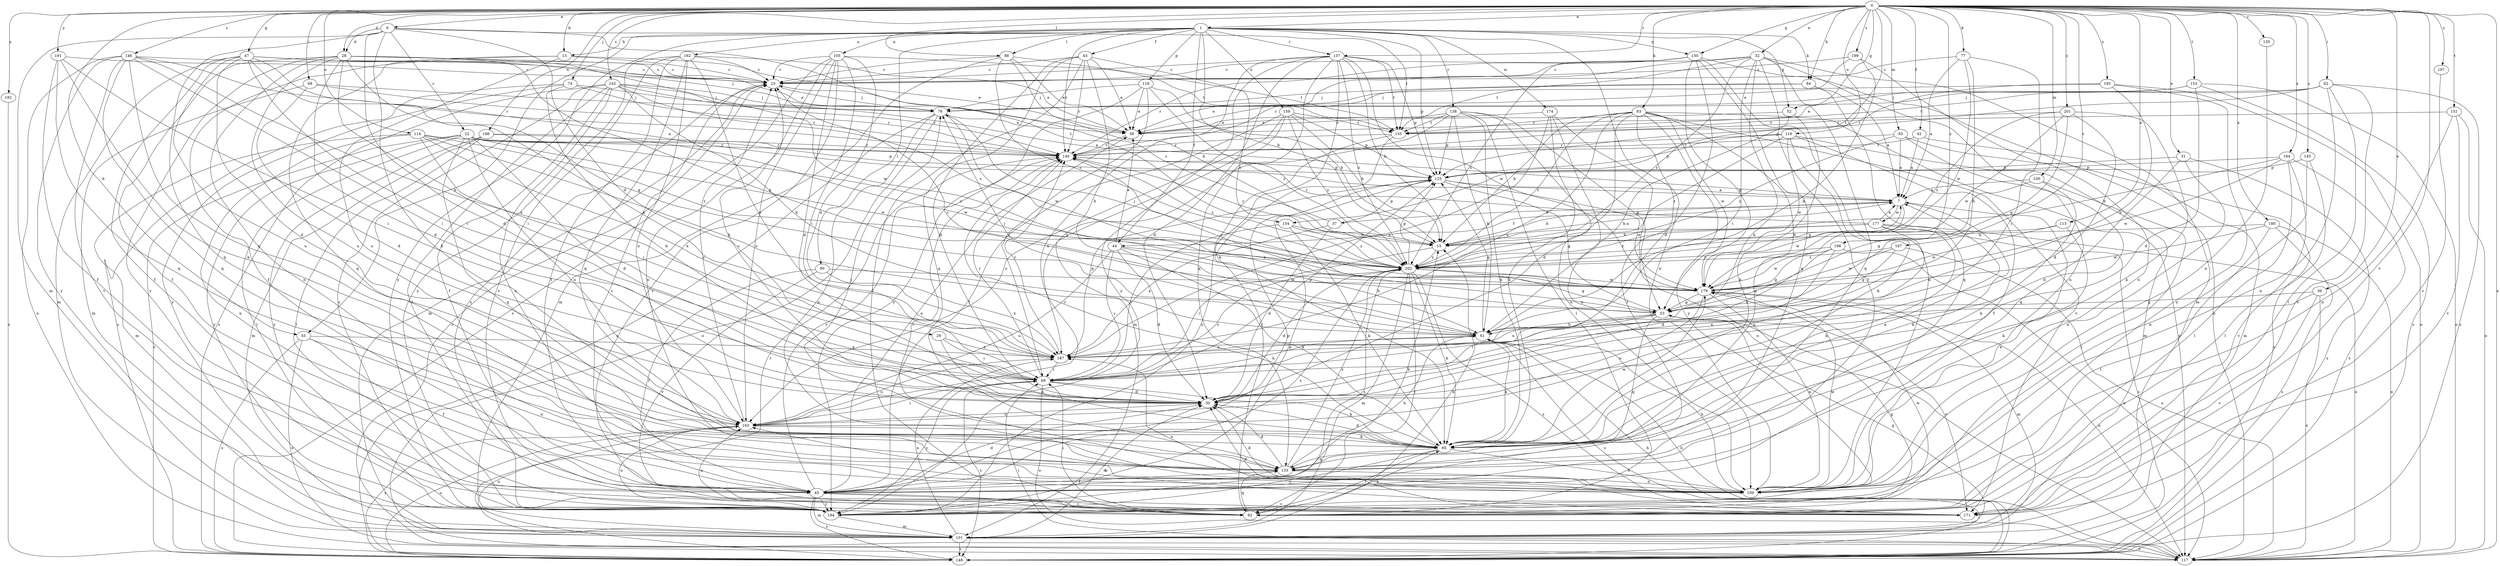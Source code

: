 strict digraph  {
0;
1;
6;
7;
13;
15;
22;
23;
28;
29;
30;
31;
32;
36;
37;
38;
42;
43;
44;
45;
47;
52;
53;
55;
61;
62;
68;
69;
74;
76;
77;
83;
84;
85;
88;
90;
92;
93;
100;
101;
105;
109;
113;
114;
116;
117;
118;
125;
130;
133;
135;
137;
138;
140;
142;
145;
146;
148;
151;
153;
154;
155;
159;
162;
163;
167;
171;
174;
177;
179;
180;
184;
186;
187;
191;
192;
193;
194;
197;
198;
199;
201;
202;
0 -> 1  [label=a];
0 -> 6  [label=a];
0 -> 13  [label=b];
0 -> 28  [label=d];
0 -> 31  [label=e];
0 -> 32  [label=e];
0 -> 36  [label=e];
0 -> 42  [label=f];
0 -> 47  [label=g];
0 -> 52  [label=g];
0 -> 55  [label=h];
0 -> 62  [label=i];
0 -> 68  [label=i];
0 -> 74  [label=j];
0 -> 77  [label=k];
0 -> 83  [label=k];
0 -> 84  [label=k];
0 -> 88  [label=l];
0 -> 93  [label=m];
0 -> 100  [label=m];
0 -> 113  [label=o];
0 -> 114  [label=o];
0 -> 116  [label=o];
0 -> 117  [label=o];
0 -> 130  [label=q];
0 -> 135  [label=r];
0 -> 137  [label=r];
0 -> 142  [label=s];
0 -> 145  [label=s];
0 -> 146  [label=s];
0 -> 151  [label=t];
0 -> 153  [label=t];
0 -> 154  [label=t];
0 -> 167  [label=v];
0 -> 171  [label=v];
0 -> 180  [label=x];
0 -> 184  [label=x];
0 -> 186  [label=x];
0 -> 191  [label=y];
0 -> 192  [label=y];
0 -> 193  [label=y];
0 -> 197  [label=z];
0 -> 198  [label=z];
0 -> 199  [label=z];
0 -> 201  [label=z];
1 -> 13  [label=b];
1 -> 15  [label=b];
1 -> 43  [label=f];
1 -> 44  [label=f];
1 -> 52  [label=g];
1 -> 55  [label=h];
1 -> 84  [label=k];
1 -> 88  [label=l];
1 -> 90  [label=l];
1 -> 105  [label=n];
1 -> 109  [label=n];
1 -> 118  [label=p];
1 -> 125  [label=p];
1 -> 130  [label=q];
1 -> 137  [label=r];
1 -> 138  [label=r];
1 -> 140  [label=r];
1 -> 159  [label=u];
1 -> 162  [label=u];
1 -> 174  [label=w];
1 -> 194  [label=y];
6 -> 22  [label=c];
6 -> 28  [label=d];
6 -> 29  [label=d];
6 -> 30  [label=d];
6 -> 85  [label=k];
6 -> 101  [label=m];
6 -> 133  [label=q];
6 -> 154  [label=t];
6 -> 155  [label=t];
7 -> 15  [label=b];
7 -> 37  [label=e];
7 -> 44  [label=f];
7 -> 85  [label=k];
7 -> 177  [label=w];
7 -> 179  [label=w];
13 -> 23  [label=c];
13 -> 38  [label=e];
13 -> 45  [label=f];
13 -> 133  [label=q];
13 -> 163  [label=u];
15 -> 7  [label=a];
15 -> 69  [label=i];
15 -> 140  [label=r];
15 -> 202  [label=z];
22 -> 30  [label=d];
22 -> 92  [label=l];
22 -> 125  [label=p];
22 -> 133  [label=q];
22 -> 140  [label=r];
22 -> 148  [label=s];
22 -> 163  [label=u];
22 -> 179  [label=w];
22 -> 194  [label=y];
22 -> 202  [label=z];
23 -> 76  [label=j];
23 -> 101  [label=m];
23 -> 194  [label=y];
28 -> 23  [label=c];
28 -> 30  [label=d];
28 -> 45  [label=f];
28 -> 53  [label=g];
28 -> 69  [label=i];
28 -> 109  [label=n];
28 -> 163  [label=u];
28 -> 179  [label=w];
28 -> 187  [label=x];
28 -> 194  [label=y];
29 -> 69  [label=i];
29 -> 85  [label=k];
29 -> 187  [label=x];
30 -> 23  [label=c];
30 -> 163  [label=u];
31 -> 30  [label=d];
31 -> 109  [label=n];
31 -> 125  [label=p];
31 -> 148  [label=s];
32 -> 23  [label=c];
32 -> 30  [label=d];
32 -> 45  [label=f];
32 -> 69  [label=i];
32 -> 101  [label=m];
32 -> 109  [label=n];
32 -> 133  [label=q];
32 -> 140  [label=r];
32 -> 155  [label=t];
32 -> 202  [label=z];
36 -> 53  [label=g];
36 -> 117  [label=o];
36 -> 171  [label=v];
36 -> 187  [label=x];
37 -> 23  [label=c];
37 -> 30  [label=d];
37 -> 125  [label=p];
37 -> 187  [label=x];
38 -> 140  [label=r];
42 -> 7  [label=a];
42 -> 101  [label=m];
42 -> 140  [label=r];
43 -> 23  [label=c];
43 -> 30  [label=d];
43 -> 38  [label=e];
43 -> 61  [label=h];
43 -> 92  [label=l];
43 -> 133  [label=q];
43 -> 140  [label=r];
43 -> 202  [label=z];
44 -> 30  [label=d];
44 -> 38  [label=e];
44 -> 61  [label=h];
44 -> 69  [label=i];
44 -> 85  [label=k];
44 -> 163  [label=u];
44 -> 202  [label=z];
45 -> 15  [label=b];
45 -> 23  [label=c];
45 -> 30  [label=d];
45 -> 38  [label=e];
45 -> 92  [label=l];
45 -> 101  [label=m];
45 -> 125  [label=p];
45 -> 140  [label=r];
45 -> 148  [label=s];
45 -> 171  [label=v];
45 -> 194  [label=y];
45 -> 202  [label=z];
47 -> 7  [label=a];
47 -> 23  [label=c];
47 -> 30  [label=d];
47 -> 38  [label=e];
47 -> 45  [label=f];
47 -> 53  [label=g];
47 -> 69  [label=i];
47 -> 76  [label=j];
47 -> 101  [label=m];
47 -> 163  [label=u];
52 -> 38  [label=e];
52 -> 61  [label=h];
52 -> 85  [label=k];
53 -> 61  [label=h];
53 -> 69  [label=i];
53 -> 133  [label=q];
53 -> 140  [label=r];
53 -> 171  [label=v];
53 -> 187  [label=x];
55 -> 45  [label=f];
55 -> 109  [label=n];
55 -> 117  [label=o];
55 -> 148  [label=s];
55 -> 187  [label=x];
61 -> 23  [label=c];
61 -> 76  [label=j];
61 -> 85  [label=k];
61 -> 125  [label=p];
61 -> 148  [label=s];
61 -> 187  [label=x];
62 -> 76  [label=j];
62 -> 92  [label=l];
62 -> 109  [label=n];
62 -> 125  [label=p];
62 -> 148  [label=s];
62 -> 155  [label=t];
62 -> 171  [label=v];
68 -> 30  [label=d];
68 -> 76  [label=j];
68 -> 101  [label=m];
68 -> 140  [label=r];
69 -> 30  [label=d];
69 -> 61  [label=h];
69 -> 85  [label=k];
69 -> 117  [label=o];
69 -> 125  [label=p];
69 -> 140  [label=r];
69 -> 148  [label=s];
69 -> 194  [label=y];
69 -> 202  [label=z];
74 -> 30  [label=d];
74 -> 76  [label=j];
74 -> 140  [label=r];
74 -> 148  [label=s];
74 -> 194  [label=y];
76 -> 38  [label=e];
76 -> 109  [label=n];
76 -> 117  [label=o];
76 -> 148  [label=s];
76 -> 179  [label=w];
77 -> 7  [label=a];
77 -> 23  [label=c];
77 -> 61  [label=h];
77 -> 69  [label=i];
77 -> 179  [label=w];
83 -> 15  [label=b];
83 -> 30  [label=d];
83 -> 45  [label=f];
83 -> 117  [label=o];
83 -> 133  [label=q];
83 -> 155  [label=t];
83 -> 171  [label=v];
83 -> 179  [label=w];
83 -> 187  [label=x];
83 -> 194  [label=y];
83 -> 202  [label=z];
84 -> 7  [label=a];
84 -> 38  [label=e];
84 -> 76  [label=j];
84 -> 133  [label=q];
85 -> 7  [label=a];
85 -> 30  [label=d];
85 -> 76  [label=j];
85 -> 92  [label=l];
85 -> 109  [label=n];
85 -> 133  [label=q];
85 -> 140  [label=r];
85 -> 179  [label=w];
85 -> 194  [label=y];
88 -> 15  [label=b];
88 -> 23  [label=c];
88 -> 38  [label=e];
88 -> 101  [label=m];
88 -> 155  [label=t];
88 -> 202  [label=z];
90 -> 45  [label=f];
90 -> 171  [label=v];
90 -> 179  [label=w];
90 -> 187  [label=x];
92 -> 53  [label=g];
92 -> 69  [label=i];
92 -> 85  [label=k];
92 -> 133  [label=q];
92 -> 163  [label=u];
93 -> 7  [label=a];
93 -> 133  [label=q];
93 -> 140  [label=r];
93 -> 148  [label=s];
93 -> 202  [label=z];
100 -> 7  [label=a];
100 -> 53  [label=g];
100 -> 85  [label=k];
100 -> 194  [label=y];
101 -> 15  [label=b];
101 -> 30  [label=d];
101 -> 53  [label=g];
101 -> 117  [label=o];
101 -> 148  [label=s];
101 -> 163  [label=u];
101 -> 187  [label=x];
105 -> 23  [label=c];
105 -> 30  [label=d];
105 -> 69  [label=i];
105 -> 109  [label=n];
105 -> 148  [label=s];
105 -> 155  [label=t];
105 -> 163  [label=u];
105 -> 171  [label=v];
105 -> 187  [label=x];
109 -> 7  [label=a];
109 -> 30  [label=d];
109 -> 61  [label=h];
109 -> 140  [label=r];
109 -> 179  [label=w];
113 -> 15  [label=b];
113 -> 85  [label=k];
113 -> 179  [label=w];
114 -> 61  [label=h];
114 -> 69  [label=i];
114 -> 101  [label=m];
114 -> 109  [label=n];
114 -> 140  [label=r];
114 -> 187  [label=x];
114 -> 202  [label=z];
116 -> 45  [label=f];
116 -> 85  [label=k];
116 -> 101  [label=m];
116 -> 125  [label=p];
116 -> 140  [label=r];
116 -> 179  [label=w];
116 -> 202  [label=z];
117 -> 23  [label=c];
117 -> 61  [label=h];
117 -> 69  [label=i];
118 -> 15  [label=b];
118 -> 38  [label=e];
118 -> 69  [label=i];
118 -> 76  [label=j];
118 -> 194  [label=y];
118 -> 202  [label=z];
125 -> 7  [label=a];
125 -> 53  [label=g];
125 -> 179  [label=w];
130 -> 23  [label=c];
130 -> 30  [label=d];
130 -> 53  [label=g];
130 -> 109  [label=n];
130 -> 117  [label=o];
130 -> 133  [label=q];
130 -> 140  [label=r];
130 -> 202  [label=z];
133 -> 30  [label=d];
133 -> 45  [label=f];
133 -> 61  [label=h];
133 -> 109  [label=n];
133 -> 202  [label=z];
135 -> 109  [label=n];
137 -> 15  [label=b];
137 -> 23  [label=c];
137 -> 30  [label=d];
137 -> 85  [label=k];
137 -> 125  [label=p];
137 -> 133  [label=q];
137 -> 155  [label=t];
137 -> 163  [label=u];
137 -> 179  [label=w];
137 -> 194  [label=y];
137 -> 202  [label=z];
138 -> 38  [label=e];
138 -> 53  [label=g];
138 -> 61  [label=h];
138 -> 85  [label=k];
138 -> 92  [label=l];
138 -> 109  [label=n];
138 -> 125  [label=p];
138 -> 155  [label=t];
138 -> 187  [label=x];
140 -> 125  [label=p];
140 -> 202  [label=z];
142 -> 7  [label=a];
142 -> 45  [label=f];
142 -> 61  [label=h];
142 -> 76  [label=j];
142 -> 92  [label=l];
142 -> 109  [label=n];
142 -> 140  [label=r];
142 -> 148  [label=s];
142 -> 194  [label=y];
142 -> 202  [label=z];
145 -> 92  [label=l];
145 -> 109  [label=n];
145 -> 125  [label=p];
146 -> 23  [label=c];
146 -> 69  [label=i];
146 -> 117  [label=o];
146 -> 133  [label=q];
146 -> 140  [label=r];
146 -> 163  [label=u];
146 -> 171  [label=v];
146 -> 187  [label=x];
146 -> 194  [label=y];
148 -> 61  [label=h];
148 -> 140  [label=r];
148 -> 163  [label=u];
151 -> 109  [label=n];
151 -> 117  [label=o];
151 -> 155  [label=t];
151 -> 171  [label=v];
153 -> 30  [label=d];
153 -> 38  [label=e];
153 -> 76  [label=j];
153 -> 117  [label=o];
153 -> 148  [label=s];
154 -> 15  [label=b];
154 -> 69  [label=i];
154 -> 85  [label=k];
154 -> 202  [label=z];
155 -> 92  [label=l];
155 -> 140  [label=r];
155 -> 194  [label=y];
159 -> 15  [label=b];
159 -> 45  [label=f];
159 -> 101  [label=m];
159 -> 125  [label=p];
159 -> 155  [label=t];
159 -> 163  [label=u];
159 -> 202  [label=z];
162 -> 23  [label=c];
162 -> 38  [label=e];
162 -> 45  [label=f];
162 -> 133  [label=q];
162 -> 163  [label=u];
162 -> 171  [label=v];
162 -> 187  [label=x];
162 -> 194  [label=y];
163 -> 23  [label=c];
163 -> 69  [label=i];
163 -> 85  [label=k];
163 -> 148  [label=s];
167 -> 53  [label=g];
167 -> 117  [label=o];
167 -> 179  [label=w];
167 -> 202  [label=z];
171 -> 30  [label=d];
171 -> 163  [label=u];
171 -> 187  [label=x];
174 -> 38  [label=e];
174 -> 85  [label=k];
174 -> 109  [label=n];
174 -> 117  [label=o];
174 -> 187  [label=x];
177 -> 7  [label=a];
177 -> 15  [label=b];
177 -> 85  [label=k];
177 -> 117  [label=o];
177 -> 140  [label=r];
177 -> 148  [label=s];
177 -> 163  [label=u];
177 -> 202  [label=z];
179 -> 53  [label=g];
179 -> 76  [label=j];
179 -> 101  [label=m];
179 -> 109  [label=n];
179 -> 117  [label=o];
179 -> 163  [label=u];
180 -> 15  [label=b];
180 -> 92  [label=l];
180 -> 117  [label=o];
180 -> 148  [label=s];
180 -> 179  [label=w];
184 -> 15  [label=b];
184 -> 92  [label=l];
184 -> 125  [label=p];
184 -> 148  [label=s];
184 -> 171  [label=v];
184 -> 179  [label=w];
186 -> 92  [label=l];
186 -> 101  [label=m];
186 -> 140  [label=r];
186 -> 179  [label=w];
186 -> 194  [label=y];
187 -> 69  [label=i];
187 -> 125  [label=p];
187 -> 140  [label=r];
187 -> 163  [label=u];
191 -> 23  [label=c];
191 -> 45  [label=f];
191 -> 69  [label=i];
191 -> 85  [label=k];
191 -> 133  [label=q];
192 -> 148  [label=s];
193 -> 61  [label=h];
193 -> 76  [label=j];
193 -> 117  [label=o];
193 -> 140  [label=r];
193 -> 194  [label=y];
194 -> 101  [label=m];
194 -> 125  [label=p];
194 -> 163  [label=u];
194 -> 179  [label=w];
194 -> 202  [label=z];
197 -> 171  [label=v];
198 -> 30  [label=d];
198 -> 53  [label=g];
198 -> 117  [label=o];
198 -> 179  [label=w];
198 -> 187  [label=x];
198 -> 202  [label=z];
199 -> 23  [label=c];
199 -> 38  [label=e];
199 -> 61  [label=h];
199 -> 109  [label=n];
201 -> 30  [label=d];
201 -> 53  [label=g];
201 -> 85  [label=k];
201 -> 155  [label=t];
201 -> 179  [label=w];
201 -> 202  [label=z];
202 -> 7  [label=a];
202 -> 30  [label=d];
202 -> 53  [label=g];
202 -> 85  [label=k];
202 -> 92  [label=l];
202 -> 101  [label=m];
202 -> 125  [label=p];
202 -> 148  [label=s];
202 -> 179  [label=w];
}
